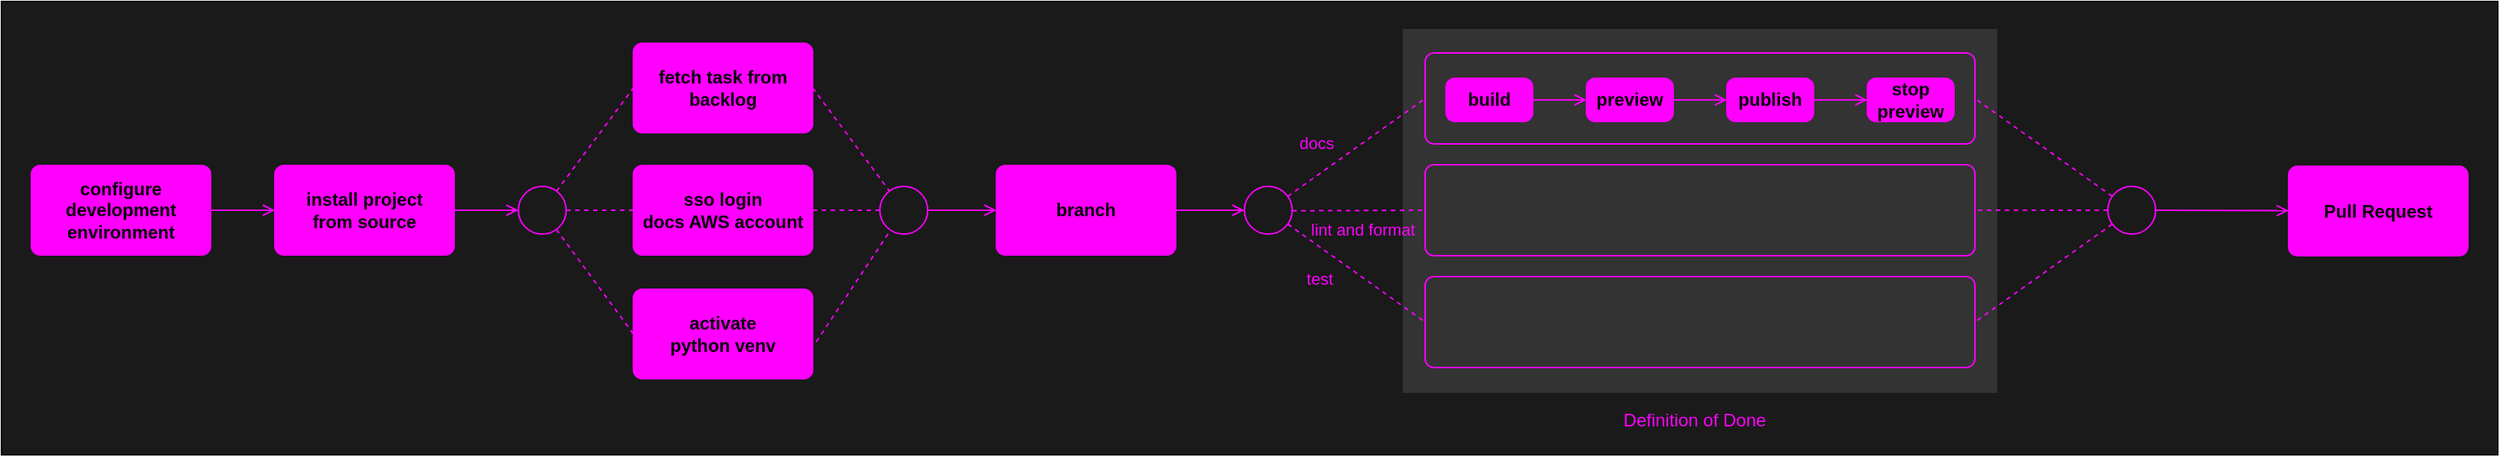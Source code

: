 <mxfile>
    <diagram id="FAohbAMqP-a9JWOfPqva" name="Page-1">
        <mxGraphModel dx="1840" dy="1067" grid="0" gridSize="10" guides="1" tooltips="1" connect="1" arrows="1" fold="1" page="0" pageScale="1" pageWidth="3300" pageHeight="4681" background="none" math="0" shadow="0">
            <root>
                <mxCell id="0"/>
                <mxCell id="1" style="" parent="0"/>
                <mxCell id="111" value="" style="rounded=0;whiteSpace=wrap;html=1;fillColor=#1A1A1A;" parent="1" vertex="1">
                    <mxGeometry x="-349" y="-289" width="1671" height="304" as="geometry"/>
                </mxCell>
                <mxCell id="110" value="body" parent="0"/>
                <mxCell id="366" value="" style="rounded=0;whiteSpace=wrap;html=1;fillColor=#333333;strokeColor=none;" vertex="1" parent="110">
                    <mxGeometry x="589" y="-270.5" width="398" height="244" as="geometry"/>
                </mxCell>
                <mxCell id="327" style="edgeStyle=none;html=1;dashed=1;strokeColor=#FF00FF;endArrow=none;endFill=0;exitX=1.02;exitY=0.588;exitDx=0;exitDy=0;exitPerimeter=0;" parent="110" source="128" target="323" edge="1">
                    <mxGeometry relative="1" as="geometry"/>
                </mxCell>
                <mxCell id="128" value="&lt;b&gt;activate&lt;br&gt;python venv&lt;br&gt;&lt;/b&gt;" style="rounded=1;whiteSpace=wrap;html=1;strokeColor=#FF00FF;fillColor=#FF00FF;arcSize=12;absoluteArcSize=1;" parent="110" vertex="1">
                    <mxGeometry x="74" y="-96" width="120" height="60" as="geometry"/>
                </mxCell>
                <mxCell id="326" style="edgeStyle=none;html=1;endArrow=none;endFill=0;dashed=1;strokeColor=#FF00FF;" parent="110" source="322" target="323" edge="1">
                    <mxGeometry relative="1" as="geometry"/>
                </mxCell>
                <mxCell id="322" value="&lt;b&gt;sso login&lt;br&gt;docs AWS account&lt;br&gt;&lt;/b&gt;" style="rounded=1;whiteSpace=wrap;html=1;strokeColor=#FF00FF;fillColor=#FF00FF;arcSize=12;absoluteArcSize=1;" parent="110" vertex="1">
                    <mxGeometry x="74" y="-179" width="120" height="60" as="geometry"/>
                </mxCell>
                <mxCell id="323" value="" style="ellipse;whiteSpace=wrap;html=1;aspect=fixed;fillColor=none;strokeColor=#FF00FF;" parent="110" vertex="1">
                    <mxGeometry x="239" y="-165" width="32" height="32" as="geometry"/>
                </mxCell>
                <mxCell id="325" value="&lt;b&gt;&lt;br&gt;&lt;/b&gt;" style="rounded=1;whiteSpace=wrap;html=1;strokeColor=#FF00FF;fillColor=none;arcSize=12;absoluteArcSize=1;" parent="110" vertex="1">
                    <mxGeometry x="604" y="-254.5" width="368" height="61" as="geometry"/>
                </mxCell>
                <mxCell id="328" value="&lt;b&gt;install project&lt;br&gt;from source&lt;br&gt;&lt;/b&gt;" style="rounded=1;whiteSpace=wrap;html=1;strokeColor=#FF00FF;fillColor=#FF00FF;arcSize=12;absoluteArcSize=1;" parent="110" vertex="1">
                    <mxGeometry x="-166" y="-179" width="120" height="60" as="geometry"/>
                </mxCell>
                <mxCell id="330" style="edgeStyle=none;html=1;strokeColor=#FF00FF;endArrow=open;endFill=0;" parent="110" source="328" target="331" edge="1">
                    <mxGeometry relative="1" as="geometry">
                        <mxPoint x="415" y="-139" as="targetPoint"/>
                        <mxPoint x="338.0" y="-139.119" as="sourcePoint"/>
                    </mxGeometry>
                </mxCell>
                <mxCell id="331" value="" style="ellipse;whiteSpace=wrap;html=1;aspect=fixed;fillColor=none;strokeColor=#FF00FF;" parent="110" vertex="1">
                    <mxGeometry x="-3" y="-165" width="32" height="32" as="geometry"/>
                </mxCell>
                <mxCell id="332" style="edgeStyle=none;html=1;dashed=1;strokeColor=#FF00FF;endArrow=none;endFill=0;" parent="110" source="331" target="322" edge="1">
                    <mxGeometry relative="1" as="geometry">
                        <mxPoint x="202.0" y="-115.264" as="sourcePoint"/>
                        <mxPoint x="260.759" y="-134.129" as="targetPoint"/>
                    </mxGeometry>
                </mxCell>
                <mxCell id="333" style="edgeStyle=none;html=1;dashed=1;strokeColor=#FF00FF;endArrow=none;endFill=0;entryX=0;entryY=0.5;entryDx=0;entryDy=0;" parent="110" source="331" target="128" edge="1">
                    <mxGeometry relative="1" as="geometry">
                        <mxPoint x="-6" y="-145" as="sourcePoint"/>
                        <mxPoint x="82" y="-154.294" as="targetPoint"/>
                    </mxGeometry>
                </mxCell>
                <mxCell id="337" value="&lt;b&gt;configure development&lt;br&gt;environment&lt;br&gt;&lt;/b&gt;" style="rounded=1;whiteSpace=wrap;html=1;strokeColor=#FF00FF;fillColor=#FF00FF;arcSize=12;absoluteArcSize=1;" parent="110" vertex="1">
                    <mxGeometry x="-329" y="-179" width="120" height="60" as="geometry"/>
                </mxCell>
                <mxCell id="338" style="edgeStyle=none;html=1;strokeColor=#FF00FF;endArrow=open;endFill=0;" parent="110" source="337" target="328" edge="1">
                    <mxGeometry relative="1" as="geometry">
                        <mxPoint x="-166" y="-149.71" as="targetPoint"/>
                        <mxPoint x="-36" y="-139" as="sourcePoint"/>
                    </mxGeometry>
                </mxCell>
                <mxCell id="339" value="docs" style="edgeStyle=none;html=1;dashed=1;strokeColor=#FF00FF;endArrow=none;endFill=0;entryX=0;entryY=0.5;entryDx=0;entryDy=0;labelBackgroundColor=none;fontColor=#FF00FF;" parent="110" source="358" target="325" edge="1">
                    <mxGeometry x="-0.359" y="18" relative="1" as="geometry">
                        <mxPoint x="202" y="-116.985" as="sourcePoint"/>
                        <mxPoint x="249.891" y="-133.734" as="targetPoint"/>
                        <mxPoint as="offset"/>
                    </mxGeometry>
                </mxCell>
                <mxCell id="340" value="&lt;b&gt;build&lt;br&gt;&lt;/b&gt;" style="rounded=1;whiteSpace=wrap;html=1;strokeColor=#FF00FF;fillColor=#FF00FF;arcSize=12;absoluteArcSize=1;" parent="110" vertex="1">
                    <mxGeometry x="618" y="-237.5" width="58" height="29" as="geometry"/>
                </mxCell>
                <mxCell id="341" value="&lt;b&gt;preview&lt;br&gt;&lt;/b&gt;" style="rounded=1;whiteSpace=wrap;html=1;strokeColor=#FF00FF;fillColor=#FF00FF;arcSize=12;absoluteArcSize=1;" parent="110" vertex="1">
                    <mxGeometry x="712" y="-237.5" width="58" height="29" as="geometry"/>
                </mxCell>
                <mxCell id="342" value="&lt;b&gt;stop&lt;br&gt;preview&lt;br&gt;&lt;/b&gt;" style="rounded=1;whiteSpace=wrap;html=1;strokeColor=#FF00FF;fillColor=#FF00FF;arcSize=12;absoluteArcSize=1;" parent="110" vertex="1">
                    <mxGeometry x="900" y="-237.5" width="58" height="29" as="geometry"/>
                </mxCell>
                <mxCell id="344" style="edgeStyle=none;html=1;strokeColor=#FF00FF;endArrow=open;endFill=0;" parent="110" source="340" target="341" edge="1">
                    <mxGeometry relative="1" as="geometry">
                        <mxPoint x="724" y="-199" as="targetPoint"/>
                        <mxPoint x="681" y="-199" as="sourcePoint"/>
                    </mxGeometry>
                </mxCell>
                <mxCell id="345" value="&lt;b&gt;publish&lt;br&gt;&lt;/b&gt;" style="rounded=1;whiteSpace=wrap;html=1;strokeColor=#FF00FF;fillColor=#FF00FF;arcSize=12;absoluteArcSize=1;" parent="110" vertex="1">
                    <mxGeometry x="806" y="-237.5" width="58" height="29" as="geometry"/>
                </mxCell>
                <mxCell id="346" style="edgeStyle=none;html=1;strokeColor=#FF00FF;endArrow=open;endFill=0;" parent="110" source="341" target="345" edge="1">
                    <mxGeometry relative="1" as="geometry">
                        <mxPoint x="751" y="-170.5" as="targetPoint"/>
                        <mxPoint x="703" y="-194.5" as="sourcePoint"/>
                    </mxGeometry>
                </mxCell>
                <mxCell id="348" style="edgeStyle=none;html=1;strokeColor=#FF00FF;endArrow=open;endFill=0;" parent="110" source="345" target="342" edge="1">
                    <mxGeometry relative="1" as="geometry">
                        <mxPoint x="816" y="-213" as="targetPoint"/>
                        <mxPoint x="780" y="-213" as="sourcePoint"/>
                    </mxGeometry>
                </mxCell>
                <mxCell id="349" value="&lt;b&gt;fetch task from&lt;br&gt;backlog&lt;br&gt;&lt;/b&gt;" style="rounded=1;whiteSpace=wrap;html=1;strokeColor=#FF00FF;fillColor=#FF00FF;arcSize=12;absoluteArcSize=1;" parent="110" vertex="1">
                    <mxGeometry x="74" y="-261" width="120" height="60" as="geometry"/>
                </mxCell>
                <mxCell id="350" style="edgeStyle=none;html=1;dashed=1;strokeColor=#FF00FF;endArrow=none;endFill=0;entryX=0;entryY=0.5;entryDx=0;entryDy=0;" parent="110" source="331" target="349" edge="1">
                    <mxGeometry relative="1" as="geometry">
                        <mxPoint x="38.201" y="-143.994" as="sourcePoint"/>
                        <mxPoint x="82" y="-158.832" as="targetPoint"/>
                    </mxGeometry>
                </mxCell>
                <mxCell id="351" style="edgeStyle=none;html=1;dashed=1;strokeColor=#FF00FF;endArrow=none;endFill=0;exitX=1;exitY=0.5;exitDx=0;exitDy=0;" parent="110" source="349" target="323" edge="1">
                    <mxGeometry relative="1" as="geometry">
                        <mxPoint x="30.115" y="-153.331" as="sourcePoint"/>
                        <mxPoint x="82" y="-257" as="targetPoint"/>
                    </mxGeometry>
                </mxCell>
                <mxCell id="352" value="&lt;b&gt;&lt;br&gt;&lt;/b&gt;" style="rounded=1;whiteSpace=wrap;html=1;strokeColor=#FF00FF;fillColor=none;arcSize=12;absoluteArcSize=1;" parent="110" vertex="1">
                    <mxGeometry x="604" y="-179.5" width="368" height="61" as="geometry"/>
                </mxCell>
                <mxCell id="353" value="lint and format" style="edgeStyle=none;html=1;dashed=1;strokeColor=#FF00FF;endArrow=none;endFill=0;entryX=0;entryY=0.5;entryDx=0;entryDy=0;labelBackgroundColor=none;fontColor=#FF00FF;" parent="110" source="358" target="352" edge="1">
                    <mxGeometry x="0.056" y="-13" relative="1" as="geometry">
                        <mxPoint x="339.002" y="-88.982" as="sourcePoint"/>
                        <mxPoint x="324.541" y="-60.734" as="targetPoint"/>
                        <mxPoint as="offset"/>
                    </mxGeometry>
                </mxCell>
                <mxCell id="354" value="&lt;b&gt;&lt;br&gt;&lt;/b&gt;" style="rounded=1;whiteSpace=wrap;html=1;strokeColor=#FF00FF;fillColor=none;arcSize=12;absoluteArcSize=1;" parent="110" vertex="1">
                    <mxGeometry x="604" y="-104.5" width="368" height="61" as="geometry"/>
                </mxCell>
                <mxCell id="355" value="test" style="edgeStyle=none;html=1;dashed=1;strokeColor=#FF00FF;endArrow=none;endFill=0;entryX=0;entryY=0.5;entryDx=0;entryDy=0;labelBackgroundColor=none;fontColor=#FF00FF;" parent="110" source="358" target="354" edge="1">
                    <mxGeometry x="-0.32" y="-18" relative="1" as="geometry">
                        <mxPoint x="339.002" y="-13.982" as="sourcePoint"/>
                        <mxPoint x="324.541" y="14.266" as="targetPoint"/>
                        <mxPoint as="offset"/>
                    </mxGeometry>
                </mxCell>
                <mxCell id="356" value="&lt;b&gt;branch&lt;br&gt;&lt;/b&gt;" style="rounded=1;whiteSpace=wrap;html=1;strokeColor=#FF00FF;fillColor=#FF00FF;arcSize=12;absoluteArcSize=1;" parent="110" vertex="1">
                    <mxGeometry x="317" y="-179" width="120" height="60" as="geometry"/>
                </mxCell>
                <mxCell id="357" style="edgeStyle=none;html=1;strokeColor=#FF00FF;endArrow=open;endFill=0;entryX=0;entryY=0.5;entryDx=0;entryDy=0;" parent="110" source="323" target="356" edge="1">
                    <mxGeometry relative="1" as="geometry">
                        <mxPoint x="-156" y="-139" as="targetPoint"/>
                        <mxPoint x="-199" y="-139" as="sourcePoint"/>
                    </mxGeometry>
                </mxCell>
                <mxCell id="358" value="" style="ellipse;whiteSpace=wrap;html=1;aspect=fixed;fillColor=none;strokeColor=#FF00FF;" parent="110" vertex="1">
                    <mxGeometry x="483" y="-165" width="32" height="32" as="geometry"/>
                </mxCell>
                <mxCell id="359" style="edgeStyle=none;html=1;strokeColor=#FF00FF;endArrow=open;endFill=0;exitX=1;exitY=0.5;exitDx=0;exitDy=0;" parent="110" source="356" target="358" edge="1">
                    <mxGeometry relative="1" as="geometry">
                        <mxPoint x="319" y="-139" as="targetPoint"/>
                        <mxPoint x="355.035" y="-328.277" as="sourcePoint"/>
                    </mxGeometry>
                </mxCell>
                <mxCell id="360" value="" style="edgeStyle=none;html=1;dashed=1;strokeColor=#FF00FF;endArrow=none;endFill=0;entryX=1;entryY=0.5;entryDx=0;entryDy=0;labelBackgroundColor=none;fontColor=#FF00FF;" parent="110" source="364" target="325" edge="1">
                    <mxGeometry x="0.066" y="20" relative="1" as="geometry">
                        <mxPoint x="956" y="-116.985" as="sourcePoint"/>
                        <mxPoint x="1358" y="-224.0" as="targetPoint"/>
                        <mxPoint as="offset"/>
                    </mxGeometry>
                </mxCell>
                <mxCell id="361" value="" style="edgeStyle=none;html=1;dashed=1;strokeColor=#FF00FF;endArrow=none;endFill=0;entryX=1;entryY=0.5;entryDx=0;entryDy=0;labelBackgroundColor=none;fontColor=#FF00FF;" parent="110" source="364" target="352" edge="1">
                    <mxGeometry x="0.153" y="14" relative="1" as="geometry">
                        <mxPoint x="1093.002" y="-88.982" as="sourcePoint"/>
                        <mxPoint x="1358" y="-149" as="targetPoint"/>
                        <mxPoint as="offset"/>
                    </mxGeometry>
                </mxCell>
                <mxCell id="362" value="" style="edgeStyle=none;html=1;dashed=1;strokeColor=#FF00FF;endArrow=none;endFill=0;entryX=1;entryY=0.5;entryDx=0;entryDy=0;labelBackgroundColor=none;fontColor=#FF00FF;" parent="110" source="364" target="354" edge="1">
                    <mxGeometry x="-0.174" y="15" relative="1" as="geometry">
                        <mxPoint x="1093.002" y="-13.982" as="sourcePoint"/>
                        <mxPoint x="1358" y="-74" as="targetPoint"/>
                        <mxPoint as="offset"/>
                    </mxGeometry>
                </mxCell>
                <mxCell id="363" value="&lt;b&gt;Pull Request&lt;br&gt;&lt;/b&gt;" style="rounded=1;whiteSpace=wrap;html=1;strokeColor=#FF00FF;fillColor=#FF00FF;arcSize=12;absoluteArcSize=1;" parent="110" vertex="1">
                    <mxGeometry x="1182" y="-178.5" width="120" height="60" as="geometry"/>
                </mxCell>
                <mxCell id="364" value="" style="ellipse;whiteSpace=wrap;html=1;aspect=fixed;fillColor=none;strokeColor=#FF00FF;" parent="110" vertex="1">
                    <mxGeometry x="1061" y="-165" width="32" height="32" as="geometry"/>
                </mxCell>
                <mxCell id="365" style="edgeStyle=none;html=1;strokeColor=#FF00FF;endArrow=open;endFill=0;exitX=1;exitY=0.5;exitDx=0;exitDy=0;" parent="110" source="364" target="363" edge="1">
                    <mxGeometry relative="1" as="geometry">
                        <mxPoint x="1142" y="-243" as="targetPoint"/>
                        <mxPoint x="1109.035" y="-328.277" as="sourcePoint"/>
                    </mxGeometry>
                </mxCell>
                <mxCell id="367" value="Definition of Done" style="text;html=1;strokeColor=none;fillColor=none;align=center;verticalAlign=middle;whiteSpace=wrap;rounded=0;fontColor=#FF00FF;" vertex="1" parent="110">
                    <mxGeometry x="731" y="-23" width="107" height="30" as="geometry"/>
                </mxCell>
            </root>
        </mxGraphModel>
    </diagram>
</mxfile>